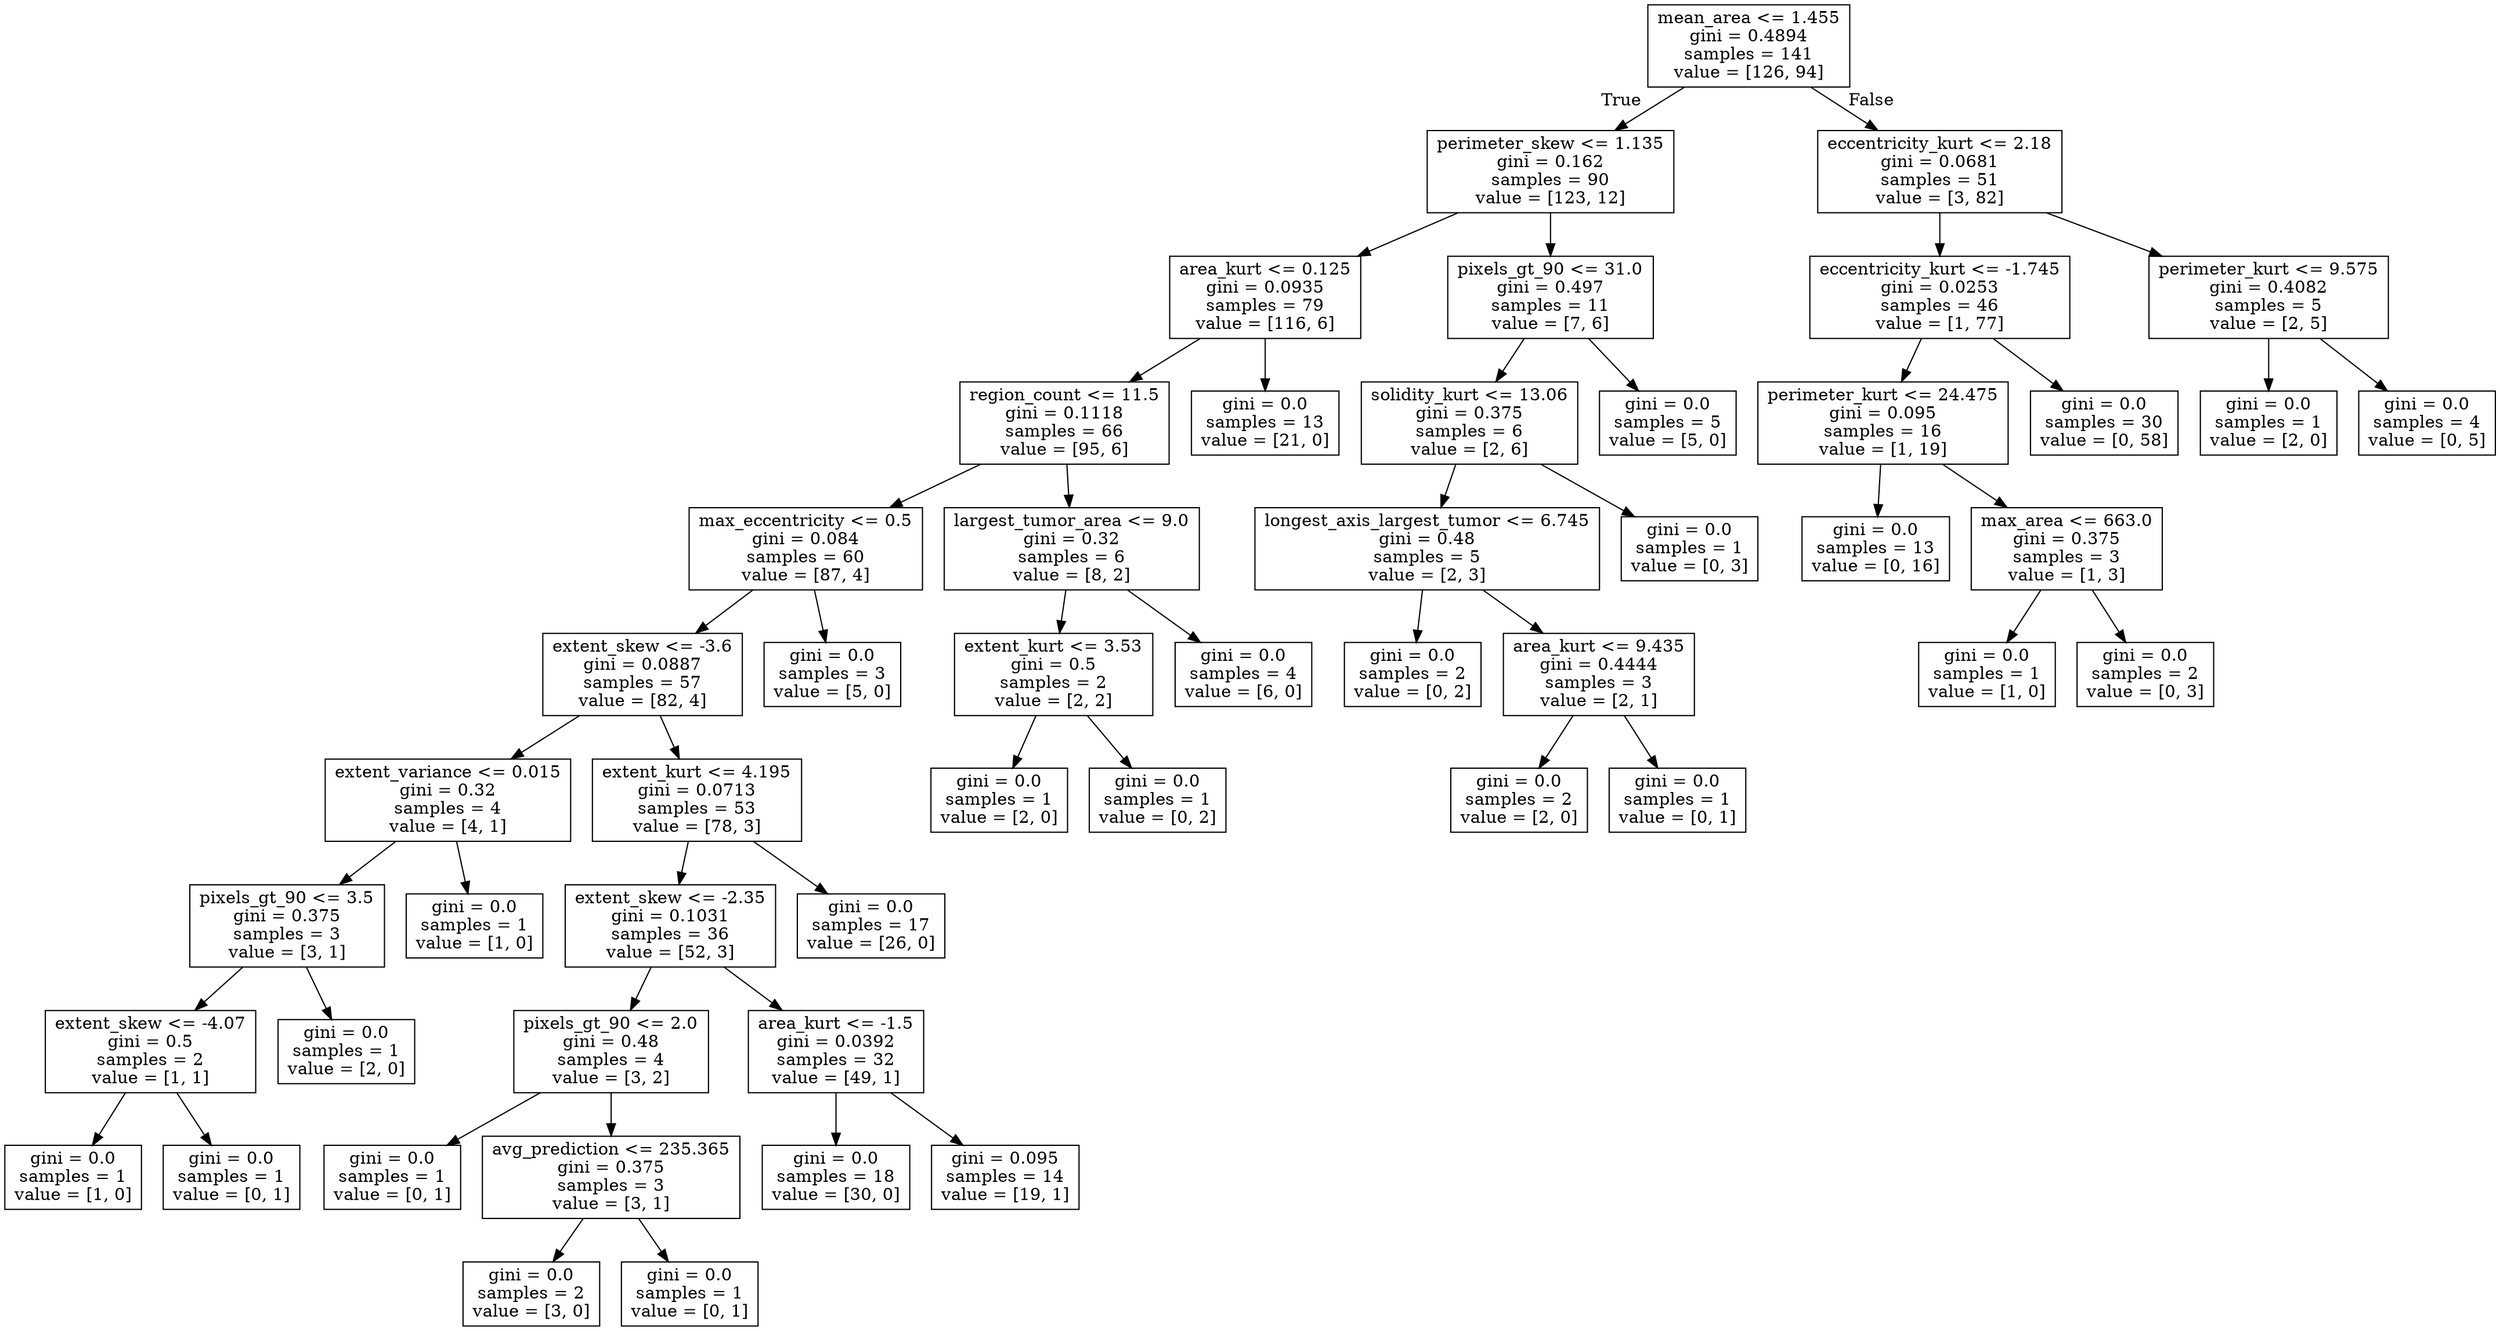 digraph Tree {
node [shape=box] ;
0 [label="mean_area <= 1.455\ngini = 0.4894\nsamples = 141\nvalue = [126, 94]"] ;
1 [label="perimeter_skew <= 1.135\ngini = 0.162\nsamples = 90\nvalue = [123, 12]"] ;
0 -> 1 [labeldistance=2.5, labelangle=45, headlabel="True"] ;
2 [label="area_kurt <= 0.125\ngini = 0.0935\nsamples = 79\nvalue = [116, 6]"] ;
1 -> 2 ;
3 [label="region_count <= 11.5\ngini = 0.1118\nsamples = 66\nvalue = [95, 6]"] ;
2 -> 3 ;
4 [label="max_eccentricity <= 0.5\ngini = 0.084\nsamples = 60\nvalue = [87, 4]"] ;
3 -> 4 ;
5 [label="extent_skew <= -3.6\ngini = 0.0887\nsamples = 57\nvalue = [82, 4]"] ;
4 -> 5 ;
6 [label="extent_variance <= 0.015\ngini = 0.32\nsamples = 4\nvalue = [4, 1]"] ;
5 -> 6 ;
7 [label="pixels_gt_90 <= 3.5\ngini = 0.375\nsamples = 3\nvalue = [3, 1]"] ;
6 -> 7 ;
8 [label="extent_skew <= -4.07\ngini = 0.5\nsamples = 2\nvalue = [1, 1]"] ;
7 -> 8 ;
9 [label="gini = 0.0\nsamples = 1\nvalue = [1, 0]"] ;
8 -> 9 ;
10 [label="gini = 0.0\nsamples = 1\nvalue = [0, 1]"] ;
8 -> 10 ;
11 [label="gini = 0.0\nsamples = 1\nvalue = [2, 0]"] ;
7 -> 11 ;
12 [label="gini = 0.0\nsamples = 1\nvalue = [1, 0]"] ;
6 -> 12 ;
13 [label="extent_kurt <= 4.195\ngini = 0.0713\nsamples = 53\nvalue = [78, 3]"] ;
5 -> 13 ;
14 [label="extent_skew <= -2.35\ngini = 0.1031\nsamples = 36\nvalue = [52, 3]"] ;
13 -> 14 ;
15 [label="pixels_gt_90 <= 2.0\ngini = 0.48\nsamples = 4\nvalue = [3, 2]"] ;
14 -> 15 ;
16 [label="gini = 0.0\nsamples = 1\nvalue = [0, 1]"] ;
15 -> 16 ;
17 [label="avg_prediction <= 235.365\ngini = 0.375\nsamples = 3\nvalue = [3, 1]"] ;
15 -> 17 ;
18 [label="gini = 0.0\nsamples = 2\nvalue = [3, 0]"] ;
17 -> 18 ;
19 [label="gini = 0.0\nsamples = 1\nvalue = [0, 1]"] ;
17 -> 19 ;
20 [label="area_kurt <= -1.5\ngini = 0.0392\nsamples = 32\nvalue = [49, 1]"] ;
14 -> 20 ;
21 [label="gini = 0.0\nsamples = 18\nvalue = [30, 0]"] ;
20 -> 21 ;
22 [label="gini = 0.095\nsamples = 14\nvalue = [19, 1]"] ;
20 -> 22 ;
23 [label="gini = 0.0\nsamples = 17\nvalue = [26, 0]"] ;
13 -> 23 ;
24 [label="gini = 0.0\nsamples = 3\nvalue = [5, 0]"] ;
4 -> 24 ;
25 [label="largest_tumor_area <= 9.0\ngini = 0.32\nsamples = 6\nvalue = [8, 2]"] ;
3 -> 25 ;
26 [label="extent_kurt <= 3.53\ngini = 0.5\nsamples = 2\nvalue = [2, 2]"] ;
25 -> 26 ;
27 [label="gini = 0.0\nsamples = 1\nvalue = [2, 0]"] ;
26 -> 27 ;
28 [label="gini = 0.0\nsamples = 1\nvalue = [0, 2]"] ;
26 -> 28 ;
29 [label="gini = 0.0\nsamples = 4\nvalue = [6, 0]"] ;
25 -> 29 ;
30 [label="gini = 0.0\nsamples = 13\nvalue = [21, 0]"] ;
2 -> 30 ;
31 [label="pixels_gt_90 <= 31.0\ngini = 0.497\nsamples = 11\nvalue = [7, 6]"] ;
1 -> 31 ;
32 [label="solidity_kurt <= 13.06\ngini = 0.375\nsamples = 6\nvalue = [2, 6]"] ;
31 -> 32 ;
33 [label="longest_axis_largest_tumor <= 6.745\ngini = 0.48\nsamples = 5\nvalue = [2, 3]"] ;
32 -> 33 ;
34 [label="gini = 0.0\nsamples = 2\nvalue = [0, 2]"] ;
33 -> 34 ;
35 [label="area_kurt <= 9.435\ngini = 0.4444\nsamples = 3\nvalue = [2, 1]"] ;
33 -> 35 ;
36 [label="gini = 0.0\nsamples = 2\nvalue = [2, 0]"] ;
35 -> 36 ;
37 [label="gini = 0.0\nsamples = 1\nvalue = [0, 1]"] ;
35 -> 37 ;
38 [label="gini = 0.0\nsamples = 1\nvalue = [0, 3]"] ;
32 -> 38 ;
39 [label="gini = 0.0\nsamples = 5\nvalue = [5, 0]"] ;
31 -> 39 ;
40 [label="eccentricity_kurt <= 2.18\ngini = 0.0681\nsamples = 51\nvalue = [3, 82]"] ;
0 -> 40 [labeldistance=2.5, labelangle=-45, headlabel="False"] ;
41 [label="eccentricity_kurt <= -1.745\ngini = 0.0253\nsamples = 46\nvalue = [1, 77]"] ;
40 -> 41 ;
42 [label="perimeter_kurt <= 24.475\ngini = 0.095\nsamples = 16\nvalue = [1, 19]"] ;
41 -> 42 ;
43 [label="gini = 0.0\nsamples = 13\nvalue = [0, 16]"] ;
42 -> 43 ;
44 [label="max_area <= 663.0\ngini = 0.375\nsamples = 3\nvalue = [1, 3]"] ;
42 -> 44 ;
45 [label="gini = 0.0\nsamples = 1\nvalue = [1, 0]"] ;
44 -> 45 ;
46 [label="gini = 0.0\nsamples = 2\nvalue = [0, 3]"] ;
44 -> 46 ;
47 [label="gini = 0.0\nsamples = 30\nvalue = [0, 58]"] ;
41 -> 47 ;
48 [label="perimeter_kurt <= 9.575\ngini = 0.4082\nsamples = 5\nvalue = [2, 5]"] ;
40 -> 48 ;
49 [label="gini = 0.0\nsamples = 1\nvalue = [2, 0]"] ;
48 -> 49 ;
50 [label="gini = 0.0\nsamples = 4\nvalue = [0, 5]"] ;
48 -> 50 ;
}